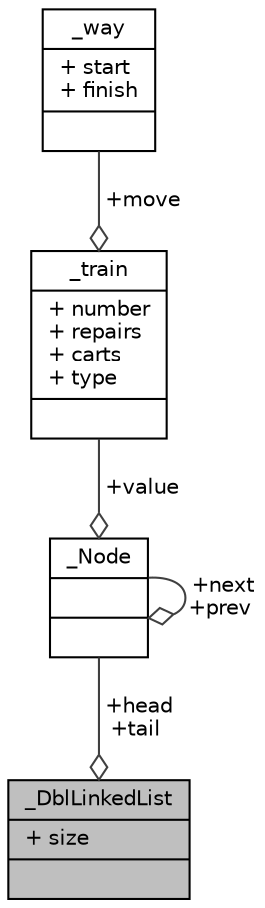 digraph "_DblLinkedList"
{
 // LATEX_PDF_SIZE
  edge [fontname="Helvetica",fontsize="10",labelfontname="Helvetica",labelfontsize="10"];
  node [fontname="Helvetica",fontsize="10",shape=record];
  Node1 [label="{_DblLinkedList\n|+ size\l|}",height=0.2,width=0.4,color="black", fillcolor="grey75", style="filled", fontcolor="black",tooltip=" "];
  Node2 -> Node1 [color="grey25",fontsize="10",style="solid",label=" +head\n+tail" ,arrowhead="odiamond",fontname="Helvetica"];
  Node2 [label="{_Node\n||}",height=0.2,width=0.4,color="black", fillcolor="white", style="filled",URL="$struct___node.html",tooltip=" "];
  Node3 -> Node2 [color="grey25",fontsize="10",style="solid",label=" +value" ,arrowhead="odiamond",fontname="Helvetica"];
  Node3 [label="{_train\n|+ number\l+ repairs\l+ carts\l+ type\l|}",height=0.2,width=0.4,color="black", fillcolor="white", style="filled",URL="$struct__train.html",tooltip=" "];
  Node4 -> Node3 [color="grey25",fontsize="10",style="solid",label=" +move" ,arrowhead="odiamond",fontname="Helvetica"];
  Node4 [label="{_way\n|+ start\l+ finish\l|}",height=0.2,width=0.4,color="black", fillcolor="white", style="filled",URL="$struct__way.html",tooltip=" "];
  Node2 -> Node2 [color="grey25",fontsize="10",style="solid",label=" +next\n+prev" ,arrowhead="odiamond",fontname="Helvetica"];
}
